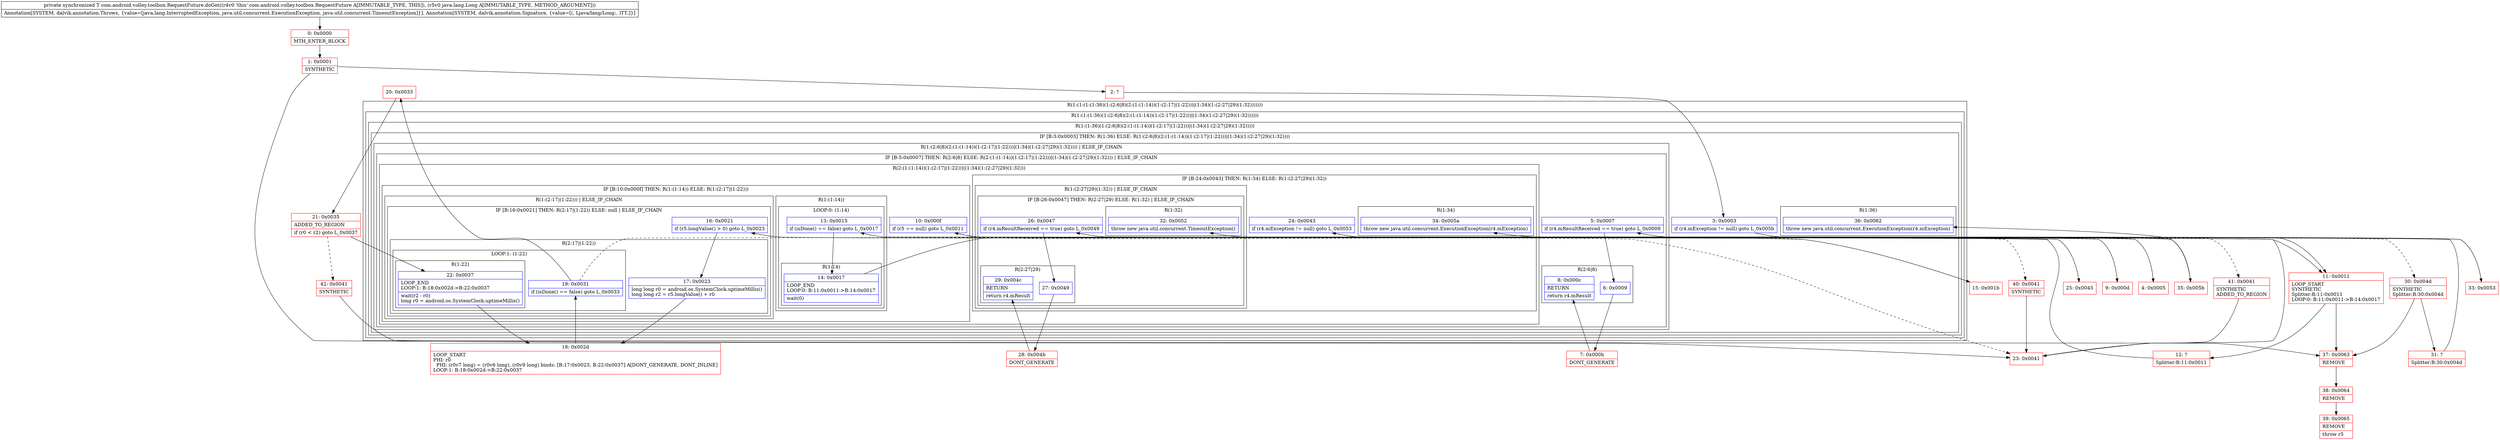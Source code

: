 digraph "CFG forcom.android.volley.toolbox.RequestFuture.doGet(Ljava\/lang\/Long;)Ljava\/lang\/Object;" {
subgraph cluster_Region_10201769 {
label = "R(1:(1:(1:(1:36)(1:(2:6|8)(2:(1:(1:14))(1:(2:17|(1:22)))|(1:34)(1:(2:27|29)(1:32)))))))";
node [shape=record,color=blue];
subgraph cluster_Region_531133126 {
label = "R(1:(1:(1:36)(1:(2:6|8)(2:(1:(1:14))(1:(2:17|(1:22)))|(1:34)(1:(2:27|29)(1:32))))))";
node [shape=record,color=blue];
subgraph cluster_Region_978472218 {
label = "R(1:(1:36)(1:(2:6|8)(2:(1:(1:14))(1:(2:17|(1:22)))|(1:34)(1:(2:27|29)(1:32)))))";
node [shape=record,color=blue];
subgraph cluster_IfRegion_1563659951 {
label = "IF [B:3:0x0003] THEN: R(1:36) ELSE: R(1:(2:6|8)(2:(1:(1:14))(1:(2:17|(1:22)))|(1:34)(1:(2:27|29)(1:32))))";
node [shape=record,color=blue];
Node_3 [shape=record,label="{3\:\ 0x0003|if (r4.mException != null) goto L_0x005b\l}"];
subgraph cluster_Region_2144578 {
label = "R(1:36)";
node [shape=record,color=blue];
Node_36 [shape=record,label="{36\:\ 0x0062|throw new java.util.concurrent.ExecutionException(r4.mException)\l}"];
}
subgraph cluster_Region_1556268482 {
label = "R(1:(2:6|8)(2:(1:(1:14))(1:(2:17|(1:22)))|(1:34)(1:(2:27|29)(1:32)))) | ELSE_IF_CHAIN\l";
node [shape=record,color=blue];
subgraph cluster_IfRegion_1951431133 {
label = "IF [B:5:0x0007] THEN: R(2:6|8) ELSE: R(2:(1:(1:14))(1:(2:17|(1:22)))|(1:34)(1:(2:27|29)(1:32))) | ELSE_IF_CHAIN\l";
node [shape=record,color=blue];
Node_5 [shape=record,label="{5\:\ 0x0007|if (r4.mResultReceived == true) goto L_0x0009\l}"];
subgraph cluster_Region_894945038 {
label = "R(2:6|8)";
node [shape=record,color=blue];
Node_6 [shape=record,label="{6\:\ 0x0009}"];
Node_8 [shape=record,label="{8\:\ 0x000c|RETURN\l|return r4.mResult\l}"];
}
subgraph cluster_Region_817398351 {
label = "R(2:(1:(1:14))(1:(2:17|(1:22)))|(1:34)(1:(2:27|29)(1:32)))";
node [shape=record,color=blue];
subgraph cluster_IfRegion_2057223503 {
label = "IF [B:10:0x000f] THEN: R(1:(1:14)) ELSE: R(1:(2:17|(1:22)))";
node [shape=record,color=blue];
Node_10 [shape=record,label="{10\:\ 0x000f|if (r5 == null) goto L_0x0011\l}"];
subgraph cluster_Region_234335568 {
label = "R(1:(1:14))";
node [shape=record,color=blue];
subgraph cluster_LoopRegion_101938263 {
label = "LOOP:0: (1:14)";
node [shape=record,color=blue];
Node_13 [shape=record,label="{13\:\ 0x0015|if (isDone() == false) goto L_0x0017\l}"];
subgraph cluster_Region_1917662240 {
label = "R(1:14)";
node [shape=record,color=blue];
Node_14 [shape=record,label="{14\:\ 0x0017|LOOP_END\lLOOP:0: B:11:0x0011\-\>B:14:0x0017\l|wait(0)\l}"];
}
}
}
subgraph cluster_Region_2100726755 {
label = "R(1:(2:17|(1:22))) | ELSE_IF_CHAIN\l";
node [shape=record,color=blue];
subgraph cluster_IfRegion_1293628472 {
label = "IF [B:16:0x0021] THEN: R(2:17|(1:22)) ELSE: null | ELSE_IF_CHAIN\l";
node [shape=record,color=blue];
Node_16 [shape=record,label="{16\:\ 0x0021|if (r5.longValue() \> 0) goto L_0x0023\l}"];
subgraph cluster_Region_950245125 {
label = "R(2:17|(1:22))";
node [shape=record,color=blue];
Node_17 [shape=record,label="{17\:\ 0x0023|long long r0 = android.os.SystemClock.uptimeMillis()\llong long r2 = r5.longValue() + r0\l}"];
subgraph cluster_LoopRegion_1354190848 {
label = "LOOP:1: (1:22)";
node [shape=record,color=blue];
Node_19 [shape=record,label="{19\:\ 0x0031|if (isDone() == false) goto L_0x0033\l}"];
subgraph cluster_Region_841843494 {
label = "R(1:22)";
node [shape=record,color=blue];
Node_22 [shape=record,label="{22\:\ 0x0037|LOOP_END\lLOOP:1: B:18:0x002d\-\>B:22:0x0037\l|wait(r2 \- r0)\llong r0 = android.os.SystemClock.uptimeMillis()\l}"];
}
}
}
}
}
}
subgraph cluster_IfRegion_1262522882 {
label = "IF [B:24:0x0043] THEN: R(1:34) ELSE: R(1:(2:27|29)(1:32))";
node [shape=record,color=blue];
Node_24 [shape=record,label="{24\:\ 0x0043|if (r4.mException != null) goto L_0x0053\l}"];
subgraph cluster_Region_48263450 {
label = "R(1:34)";
node [shape=record,color=blue];
Node_34 [shape=record,label="{34\:\ 0x005a|throw new java.util.concurrent.ExecutionException(r4.mException)\l}"];
}
subgraph cluster_Region_374226826 {
label = "R(1:(2:27|29)(1:32)) | ELSE_IF_CHAIN\l";
node [shape=record,color=blue];
subgraph cluster_IfRegion_2081643027 {
label = "IF [B:26:0x0047] THEN: R(2:27|29) ELSE: R(1:32) | ELSE_IF_CHAIN\l";
node [shape=record,color=blue];
Node_26 [shape=record,label="{26\:\ 0x0047|if (r4.mResultReceived == true) goto L_0x0049\l}"];
subgraph cluster_Region_856426257 {
label = "R(2:27|29)";
node [shape=record,color=blue];
Node_27 [shape=record,label="{27\:\ 0x0049}"];
Node_29 [shape=record,label="{29\:\ 0x004c|RETURN\l|return r4.mResult\l}"];
}
subgraph cluster_Region_845535435 {
label = "R(1:32)";
node [shape=record,color=blue];
Node_32 [shape=record,label="{32\:\ 0x0052|throw new java.util.concurrent.TimeoutException()\l}"];
}
}
}
}
}
}
}
}
}
}
}
Node_0 [shape=record,color=red,label="{0\:\ 0x0000|MTH_ENTER_BLOCK\l}"];
Node_1 [shape=record,color=red,label="{1\:\ 0x0001|SYNTHETIC\l}"];
Node_2 [shape=record,color=red,label="{2\:\ ?}"];
Node_4 [shape=record,color=red,label="{4\:\ 0x0005}"];
Node_7 [shape=record,color=red,label="{7\:\ 0x000b|DONT_GENERATE\l}"];
Node_9 [shape=record,color=red,label="{9\:\ 0x000d}"];
Node_11 [shape=record,color=red,label="{11\:\ 0x0011|LOOP_START\lSYNTHETIC\lSplitter:B:11:0x0011\lLOOP:0: B:11:0x0011\-\>B:14:0x0017\l}"];
Node_12 [shape=record,color=red,label="{12\:\ ?|Splitter:B:11:0x0011\l}"];
Node_15 [shape=record,color=red,label="{15\:\ 0x001b}"];
Node_18 [shape=record,color=red,label="{18\:\ 0x002d|LOOP_START\lPHI: r0 \l  PHI: (r0v7 long) = (r0v6 long), (r0v9 long) binds: [B:17:0x0023, B:22:0x0037] A[DONT_GENERATE, DONT_INLINE]\lLOOP:1: B:18:0x002d\-\>B:22:0x0037\l}"];
Node_20 [shape=record,color=red,label="{20\:\ 0x0033}"];
Node_21 [shape=record,color=red,label="{21\:\ 0x0035|ADDED_TO_REGION\l|if (r0 \< r2) goto L_0x0037\l}"];
Node_23 [shape=record,color=red,label="{23\:\ 0x0041}"];
Node_25 [shape=record,color=red,label="{25\:\ 0x0045}"];
Node_28 [shape=record,color=red,label="{28\:\ 0x004b|DONT_GENERATE\l}"];
Node_30 [shape=record,color=red,label="{30\:\ 0x004d|SYNTHETIC\lSplitter:B:30:0x004d\l}"];
Node_31 [shape=record,color=red,label="{31\:\ ?|Splitter:B:30:0x004d\l}"];
Node_33 [shape=record,color=red,label="{33\:\ 0x0053}"];
Node_35 [shape=record,color=red,label="{35\:\ 0x005b}"];
Node_37 [shape=record,color=red,label="{37\:\ 0x0063|REMOVE\l}"];
Node_38 [shape=record,color=red,label="{38\:\ 0x0064|REMOVE\l}"];
Node_39 [shape=record,color=red,label="{39\:\ 0x0065|REMOVE\l|throw r5\l}"];
Node_40 [shape=record,color=red,label="{40\:\ 0x0041|SYNTHETIC\l}"];
Node_41 [shape=record,color=red,label="{41\:\ 0x0041|SYNTHETIC\lADDED_TO_REGION\l}"];
Node_42 [shape=record,color=red,label="{42\:\ 0x0041|SYNTHETIC\l}"];
MethodNode[shape=record,label="{private synchronized T com.android.volley.toolbox.RequestFuture.doGet((r4v0 'this' com.android.volley.toolbox.RequestFuture A[IMMUTABLE_TYPE, THIS]), (r5v0 java.lang.Long A[IMMUTABLE_TYPE, METHOD_ARGUMENT]))  | Annotation[SYSTEM, dalvik.annotation.Throws, \{value=[java.lang.InterruptedException, java.util.concurrent.ExecutionException, java.util.concurrent.TimeoutException]\}], Annotation[SYSTEM, dalvik.annotation.Signature, \{value=[(, Ljava\/lang\/Long;, )TT;]\}]\l}"];
MethodNode -> Node_0;
Node_3 -> Node_4[style=dashed];
Node_3 -> Node_35;
Node_5 -> Node_6;
Node_5 -> Node_9[style=dashed];
Node_6 -> Node_7;
Node_10 -> Node_11;
Node_10 -> Node_15[style=dashed];
Node_13 -> Node_14;
Node_13 -> Node_40[style=dashed];
Node_14 -> Node_11;
Node_16 -> Node_17;
Node_16 -> Node_23[style=dashed];
Node_17 -> Node_18;
Node_19 -> Node_20;
Node_19 -> Node_41[style=dashed];
Node_22 -> Node_18;
Node_24 -> Node_25[style=dashed];
Node_24 -> Node_33;
Node_26 -> Node_27;
Node_26 -> Node_30[style=dashed];
Node_27 -> Node_28;
Node_0 -> Node_1;
Node_1 -> Node_2;
Node_1 -> Node_37;
Node_2 -> Node_3;
Node_4 -> Node_5;
Node_7 -> Node_8;
Node_9 -> Node_10;
Node_11 -> Node_12;
Node_11 -> Node_37;
Node_12 -> Node_13;
Node_15 -> Node_16;
Node_18 -> Node_19;
Node_20 -> Node_21;
Node_21 -> Node_22;
Node_21 -> Node_42[style=dashed];
Node_23 -> Node_24;
Node_25 -> Node_26;
Node_28 -> Node_29;
Node_30 -> Node_31;
Node_30 -> Node_37;
Node_31 -> Node_32;
Node_33 -> Node_34;
Node_35 -> Node_36;
Node_37 -> Node_38;
Node_38 -> Node_39;
Node_40 -> Node_23;
Node_41 -> Node_23;
Node_42 -> Node_23;
}

